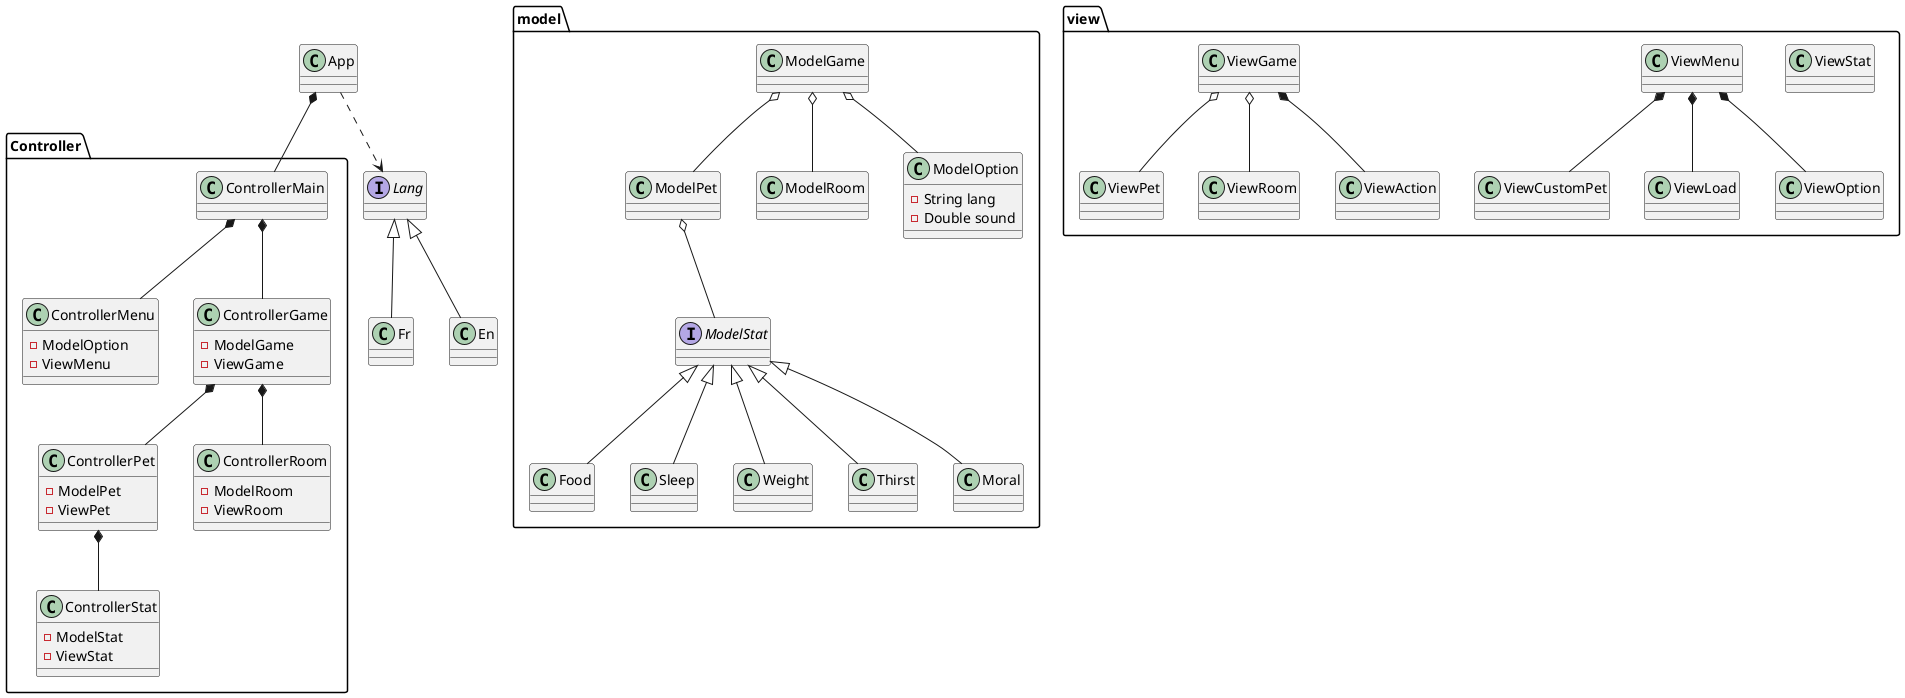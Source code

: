 @startuml

class App
interface Lang
App ..> Lang
class Fr
Class En
Lang <|-- Fr
Lang <|-- En

package model {
    class ModelPet
    interface ModelRoom
    class ModelRoom
    class ModelGame
    class ModelOption {
        -String lang
        -Double sound
    }
    interface ModelStat
    class Food
    class Sleep
    class Weight
    class Thirst
    class Moral
    ModelStat <|-- Food
    ModelStat <|-- Sleep
    ModelStat <|-- Weight
    ModelStat <|-- Thirst
    ModelStat <|-- Moral
    ModelPet o-- ModelStat
    ModelGame o-- ModelPet
    ModelGame o-- ModelRoom
    ModelGame o-- ModelOption
}

package view {
    class ViewPet
    class ViewRoom
    class ViewStat
    class ViewMenu
    class ViewCustomPet
    class ViewLoad
    class ViewAction
    class ViewOption
    class ViewGame
    
    ViewMenu *-- ViewOption
    ViewMenu *-- ViewCustomPet
    ViewMenu *-- ViewLoad
    ViewGame *-- ViewAction
    ViewGame o-- ViewRoom
    ViewGame o-- ViewPet
}

package Controller {
    class ControllerMain
    
    class ControllerPet {
        -ModelPet
        -ViewPet
    }
    class ControllerRoom {
        -ModelRoom
        -ViewRoom
    }
    class ControllerStat {
        -ModelStat
        -ViewStat
    }
    class ControllerMenu {
        -ModelOption
        -ViewMenu
    }
    class ControllerGame {
        -ModelGame
        -ViewGame
    }
    
    ControllerPet *-- ControllerStat
    ControllerGame *-- ControllerPet
    ControllerGame *-- ControllerRoom
    ControllerMain *-- ControllerGame 
    ControllerMain *-- ControllerMenu
    
}

App *-- ControllerMain

@enduml

